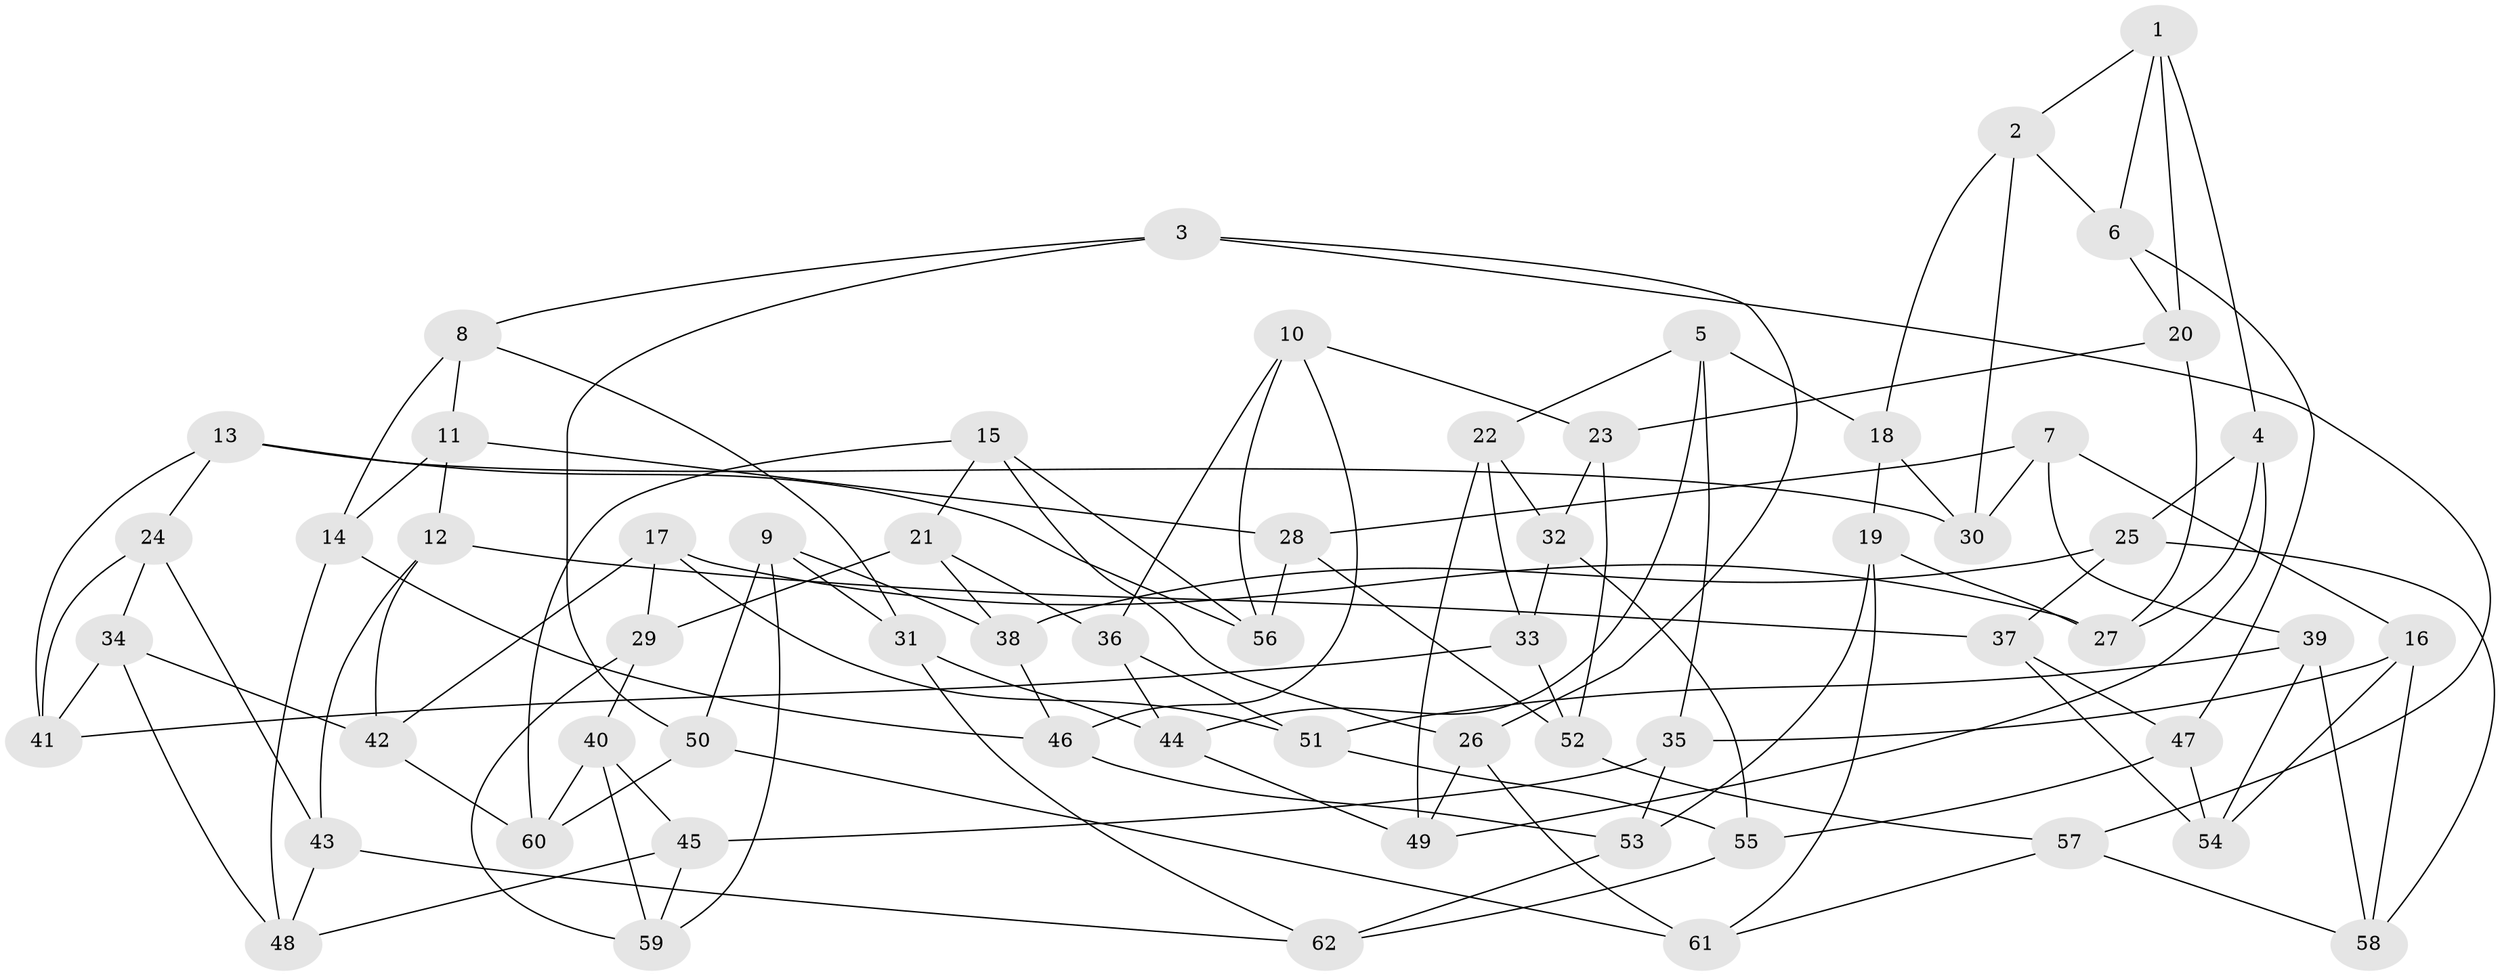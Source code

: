 // coarse degree distribution, {4: 0.8, 7: 0.022222222222222223, 6: 0.022222222222222223, 8: 0.044444444444444446, 3: 0.08888888888888889, 5: 0.022222222222222223}
// Generated by graph-tools (version 1.1) at 2025/53/03/04/25 22:53:43]
// undirected, 62 vertices, 124 edges
graph export_dot {
  node [color=gray90,style=filled];
  1;
  2;
  3;
  4;
  5;
  6;
  7;
  8;
  9;
  10;
  11;
  12;
  13;
  14;
  15;
  16;
  17;
  18;
  19;
  20;
  21;
  22;
  23;
  24;
  25;
  26;
  27;
  28;
  29;
  30;
  31;
  32;
  33;
  34;
  35;
  36;
  37;
  38;
  39;
  40;
  41;
  42;
  43;
  44;
  45;
  46;
  47;
  48;
  49;
  50;
  51;
  52;
  53;
  54;
  55;
  56;
  57;
  58;
  59;
  60;
  61;
  62;
  1 -- 2;
  1 -- 6;
  1 -- 4;
  1 -- 20;
  2 -- 6;
  2 -- 30;
  2 -- 18;
  3 -- 57;
  3 -- 50;
  3 -- 26;
  3 -- 8;
  4 -- 49;
  4 -- 25;
  4 -- 27;
  5 -- 18;
  5 -- 22;
  5 -- 44;
  5 -- 35;
  6 -- 47;
  6 -- 20;
  7 -- 16;
  7 -- 30;
  7 -- 28;
  7 -- 39;
  8 -- 31;
  8 -- 14;
  8 -- 11;
  9 -- 38;
  9 -- 50;
  9 -- 59;
  9 -- 31;
  10 -- 56;
  10 -- 23;
  10 -- 46;
  10 -- 36;
  11 -- 28;
  11 -- 14;
  11 -- 12;
  12 -- 42;
  12 -- 37;
  12 -- 43;
  13 -- 41;
  13 -- 56;
  13 -- 24;
  13 -- 30;
  14 -- 48;
  14 -- 46;
  15 -- 60;
  15 -- 21;
  15 -- 56;
  15 -- 26;
  16 -- 58;
  16 -- 35;
  16 -- 54;
  17 -- 27;
  17 -- 51;
  17 -- 42;
  17 -- 29;
  18 -- 19;
  18 -- 30;
  19 -- 53;
  19 -- 61;
  19 -- 27;
  20 -- 23;
  20 -- 27;
  21 -- 29;
  21 -- 38;
  21 -- 36;
  22 -- 33;
  22 -- 32;
  22 -- 49;
  23 -- 32;
  23 -- 52;
  24 -- 41;
  24 -- 43;
  24 -- 34;
  25 -- 38;
  25 -- 37;
  25 -- 58;
  26 -- 49;
  26 -- 61;
  28 -- 56;
  28 -- 52;
  29 -- 59;
  29 -- 40;
  31 -- 62;
  31 -- 44;
  32 -- 33;
  32 -- 55;
  33 -- 52;
  33 -- 41;
  34 -- 41;
  34 -- 48;
  34 -- 42;
  35 -- 53;
  35 -- 45;
  36 -- 51;
  36 -- 44;
  37 -- 54;
  37 -- 47;
  38 -- 46;
  39 -- 51;
  39 -- 58;
  39 -- 54;
  40 -- 45;
  40 -- 60;
  40 -- 59;
  42 -- 60;
  43 -- 48;
  43 -- 62;
  44 -- 49;
  45 -- 48;
  45 -- 59;
  46 -- 53;
  47 -- 55;
  47 -- 54;
  50 -- 61;
  50 -- 60;
  51 -- 55;
  52 -- 57;
  53 -- 62;
  55 -- 62;
  57 -- 58;
  57 -- 61;
}
